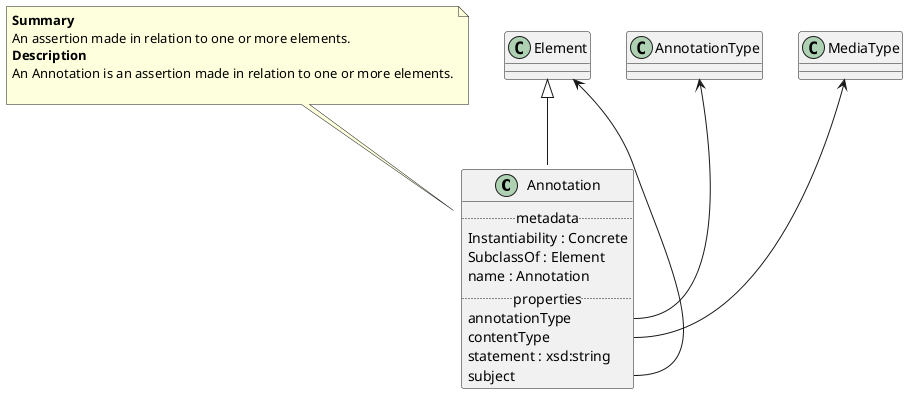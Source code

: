@startuml
class Annotation {
.. metadata ..
    Instantiability : Concrete
    SubclassOf : Element
    name : Annotation
.. properties ..
    annotationType
    contentType
    statement : xsd:string
    subject
}
note top of Annotation
<b>Summary</b>
An assertion made in relation to one or more elements.
<b>Description</b>
An Annotation is an assertion made in relation to one or more elements.

end note
"Element" <|-- "Annotation"
"AnnotationType" <-- "Annotation::annotationType"
"MediaType" <-- "Annotation::contentType"
"Element" <-- "Annotation::subject"
@enduml
